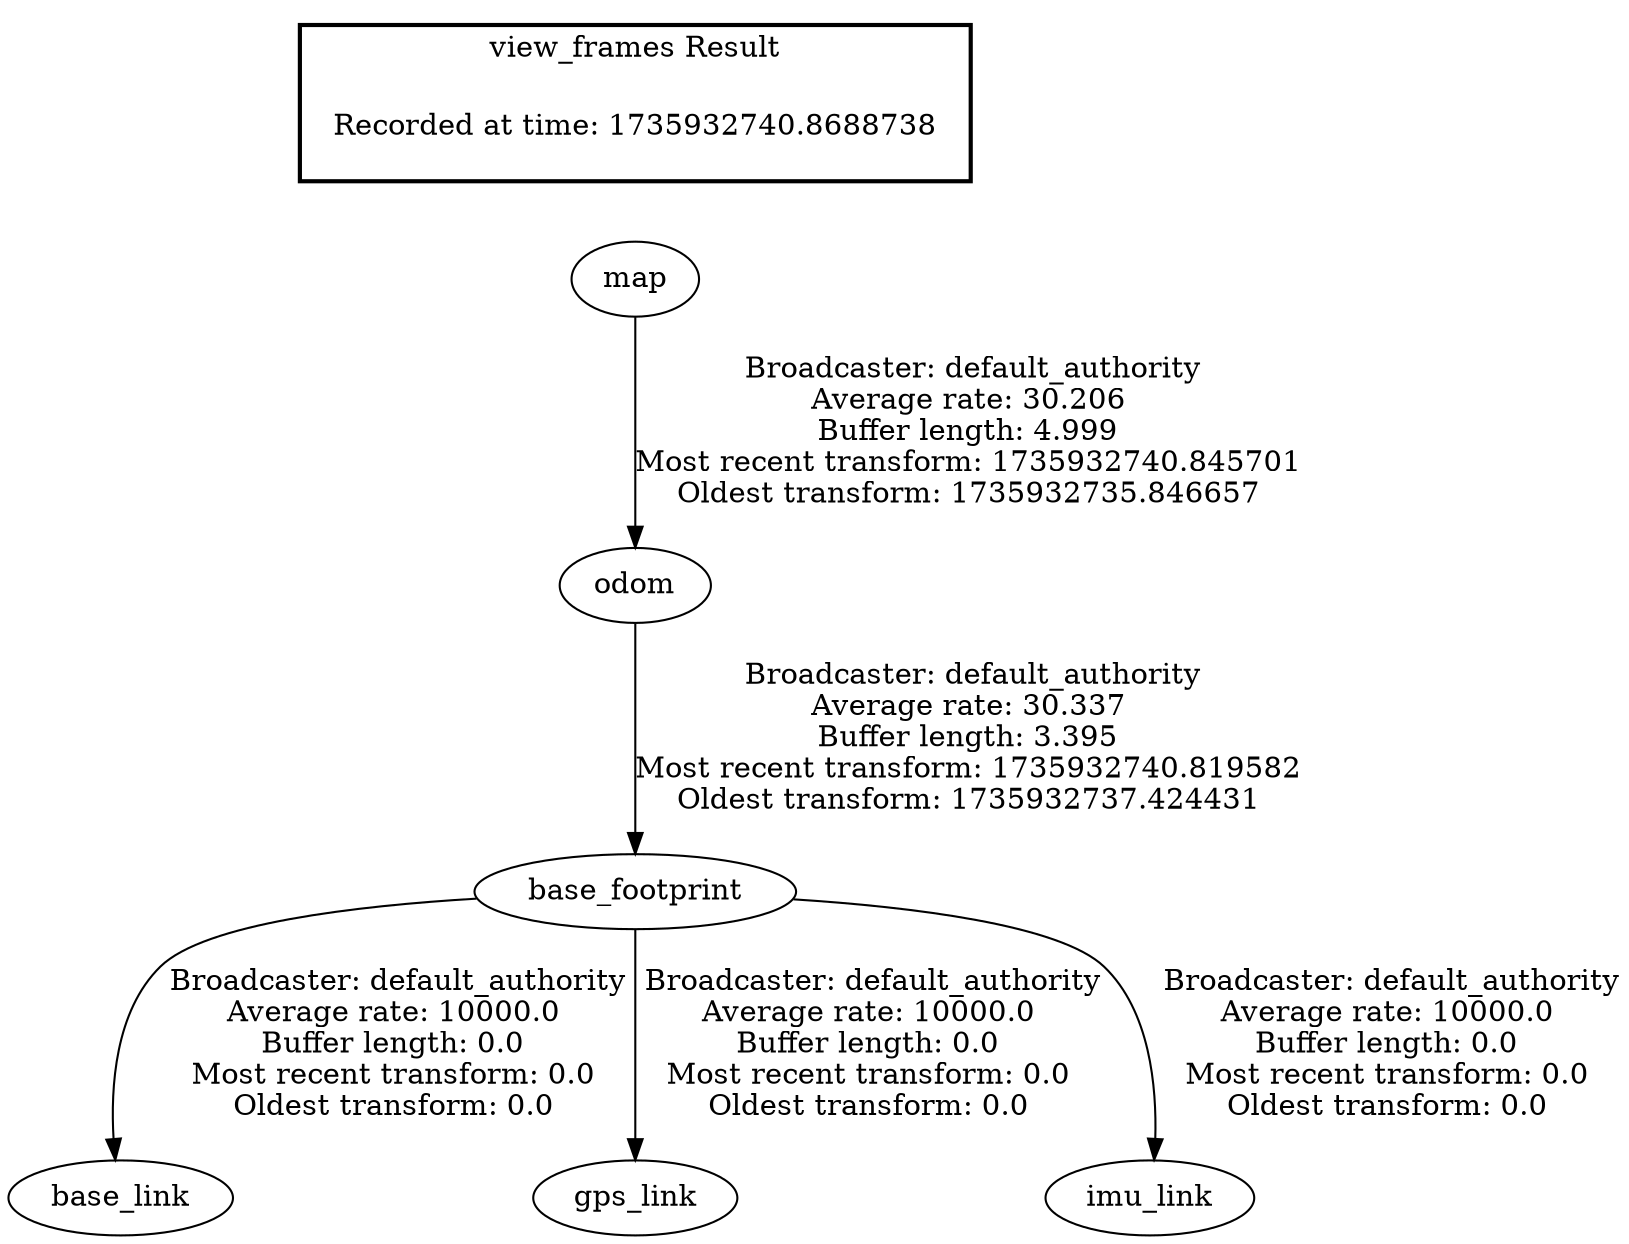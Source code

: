 digraph G {
"base_footprint" -> "base_link"[label=" Broadcaster: default_authority\nAverage rate: 10000.0\nBuffer length: 0.0\nMost recent transform: 0.0\nOldest transform: 0.0\n"];
"odom" -> "base_footprint"[label=" Broadcaster: default_authority\nAverage rate: 30.337\nBuffer length: 3.395\nMost recent transform: 1735932740.819582\nOldest transform: 1735932737.424431\n"];
"base_footprint" -> "gps_link"[label=" Broadcaster: default_authority\nAverage rate: 10000.0\nBuffer length: 0.0\nMost recent transform: 0.0\nOldest transform: 0.0\n"];
"base_footprint" -> "imu_link"[label=" Broadcaster: default_authority\nAverage rate: 10000.0\nBuffer length: 0.0\nMost recent transform: 0.0\nOldest transform: 0.0\n"];
"map" -> "odom"[label=" Broadcaster: default_authority\nAverage rate: 30.206\nBuffer length: 4.999\nMost recent transform: 1735932740.845701\nOldest transform: 1735932735.846657\n"];
edge [style=invis];
 subgraph cluster_legend { style=bold; color=black; label ="view_frames Result";
"Recorded at time: 1735932740.8688738"[ shape=plaintext ] ;
}->"map";
}